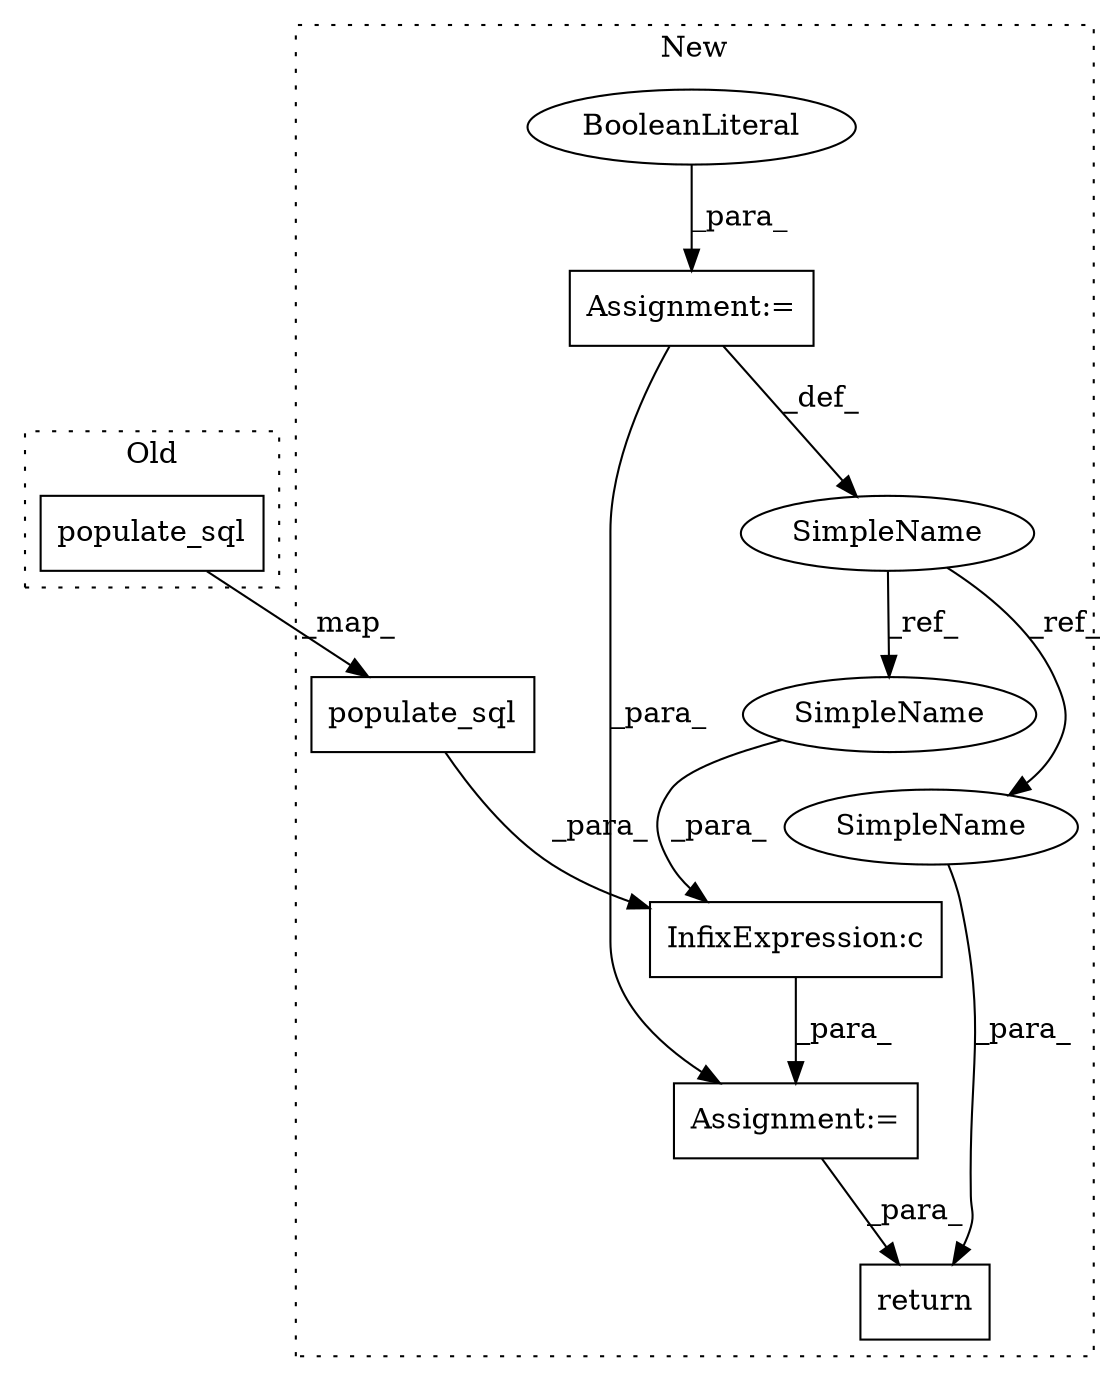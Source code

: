 digraph G {
subgraph cluster0 {
1 [label="populate_sql" a="32" s="25081,25123" l="13,1" shape="box"];
label = "Old";
style="dotted";
}
subgraph cluster1 {
2 [label="populate_sql" a="32" s="26623,26665" l="13,1" shape="box"];
3 [label="InfixExpression:c" a="27" s="27023" l="4" shape="box"];
4 [label="SimpleName" a="42" s="26065" l="15" shape="ellipse"];
5 [label="return" a="41" s="30055" l="7" shape="box"];
6 [label="Assignment:=" a="7" s="26080" l="1" shape="box"];
7 [label="BooleanLiteral" a="9" s="26081" l="4" shape="ellipse"];
8 [label="Assignment:=" a="7" s="29546" l="1" shape="box"];
9 [label="SimpleName" a="42" s="27027" l="15" shape="ellipse"];
10 [label="SimpleName" a="42" s="30062" l="15" shape="ellipse"];
label = "New";
style="dotted";
}
1 -> 2 [label="_map_"];
2 -> 3 [label="_para_"];
3 -> 8 [label="_para_"];
4 -> 10 [label="_ref_"];
4 -> 9 [label="_ref_"];
6 -> 4 [label="_def_"];
6 -> 8 [label="_para_"];
7 -> 6 [label="_para_"];
8 -> 5 [label="_para_"];
9 -> 3 [label="_para_"];
10 -> 5 [label="_para_"];
}